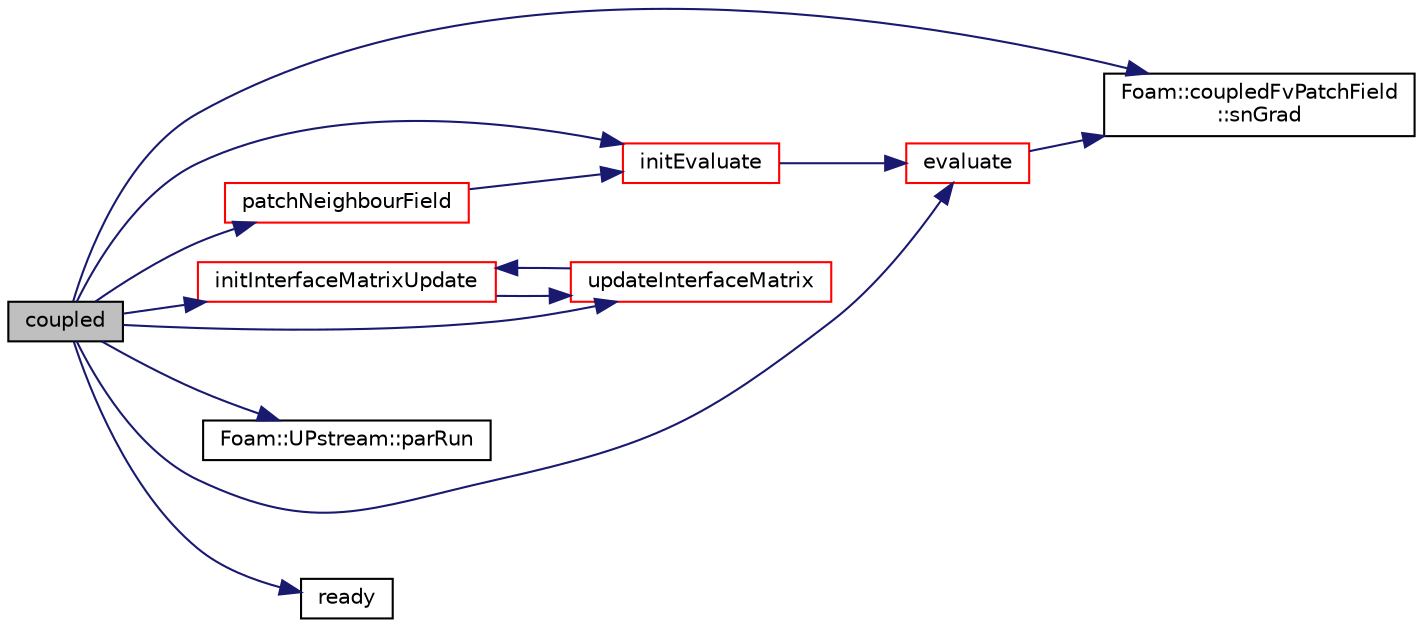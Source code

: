 digraph "coupled"
{
  bgcolor="transparent";
  edge [fontname="Helvetica",fontsize="10",labelfontname="Helvetica",labelfontsize="10"];
  node [fontname="Helvetica",fontsize="10",shape=record];
  rankdir="LR";
  Node1 [label="coupled",height=0.2,width=0.4,color="black", fillcolor="grey75", style="filled", fontcolor="black"];
  Node1 -> Node2 [color="midnightblue",fontsize="10",style="solid",fontname="Helvetica"];
  Node2 [label="evaluate",height=0.2,width=0.4,color="red",URL="$a01991.html#ab9de8baa38a38ec4603e74eb6d5f8f73",tooltip="Evaluate the patch field. "];
  Node2 -> Node3 [color="midnightblue",fontsize="10",style="solid",fontname="Helvetica"];
  Node3 [label="Foam::coupledFvPatchField\l::snGrad",height=0.2,width=0.4,color="black",URL="$a00419.html#a8fad3499809abc76315bdd9b48584636",tooltip="Return patch-normal gradient. "];
  Node1 -> Node4 [color="midnightblue",fontsize="10",style="solid",fontname="Helvetica"];
  Node4 [label="initEvaluate",height=0.2,width=0.4,color="red",URL="$a01991.html#a65e53e9af7fa5ef0659db31b6d0763b0",tooltip="Initialise the evaluation of the patch field. "];
  Node4 -> Node2 [color="midnightblue",fontsize="10",style="solid",fontname="Helvetica"];
  Node1 -> Node5 [color="midnightblue",fontsize="10",style="solid",fontname="Helvetica"];
  Node5 [label="initInterfaceMatrixUpdate",height=0.2,width=0.4,color="red",URL="$a01991.html#a4afc5b4a99526f37d221c1caad0df0b4",tooltip="Initialise neighbour matrix update. "];
  Node5 -> Node6 [color="midnightblue",fontsize="10",style="solid",fontname="Helvetica"];
  Node6 [label="updateInterfaceMatrix",height=0.2,width=0.4,color="red",URL="$a01991.html#a3b5b6785a1111fdddd5e701dbf498a34",tooltip="Update result field based on interface functionality. "];
  Node6 -> Node5 [color="midnightblue",fontsize="10",style="solid",fontname="Helvetica"];
  Node1 -> Node7 [color="midnightblue",fontsize="10",style="solid",fontname="Helvetica"];
  Node7 [label="Foam::UPstream::parRun",height=0.2,width=0.4,color="black",URL="$a02780.html#adbb27f04b5705440fb8b09f278059011",tooltip="Is this a parallel run? "];
  Node1 -> Node8 [color="midnightblue",fontsize="10",style="solid",fontname="Helvetica"];
  Node8 [label="patchNeighbourField",height=0.2,width=0.4,color="red",URL="$a01991.html#a8fe5ae87f45aa7d5548d6503d803e4f1",tooltip="Return neighbour field given internal field. "];
  Node8 -> Node4 [color="midnightblue",fontsize="10",style="solid",fontname="Helvetica"];
  Node1 -> Node9 [color="midnightblue",fontsize="10",style="solid",fontname="Helvetica"];
  Node9 [label="ready",height=0.2,width=0.4,color="black",URL="$a01991.html#a9fb588fd953e06ac889fc2789a5d3467",tooltip="Is all data available. "];
  Node1 -> Node3 [color="midnightblue",fontsize="10",style="solid",fontname="Helvetica"];
  Node1 -> Node6 [color="midnightblue",fontsize="10",style="solid",fontname="Helvetica"];
}
